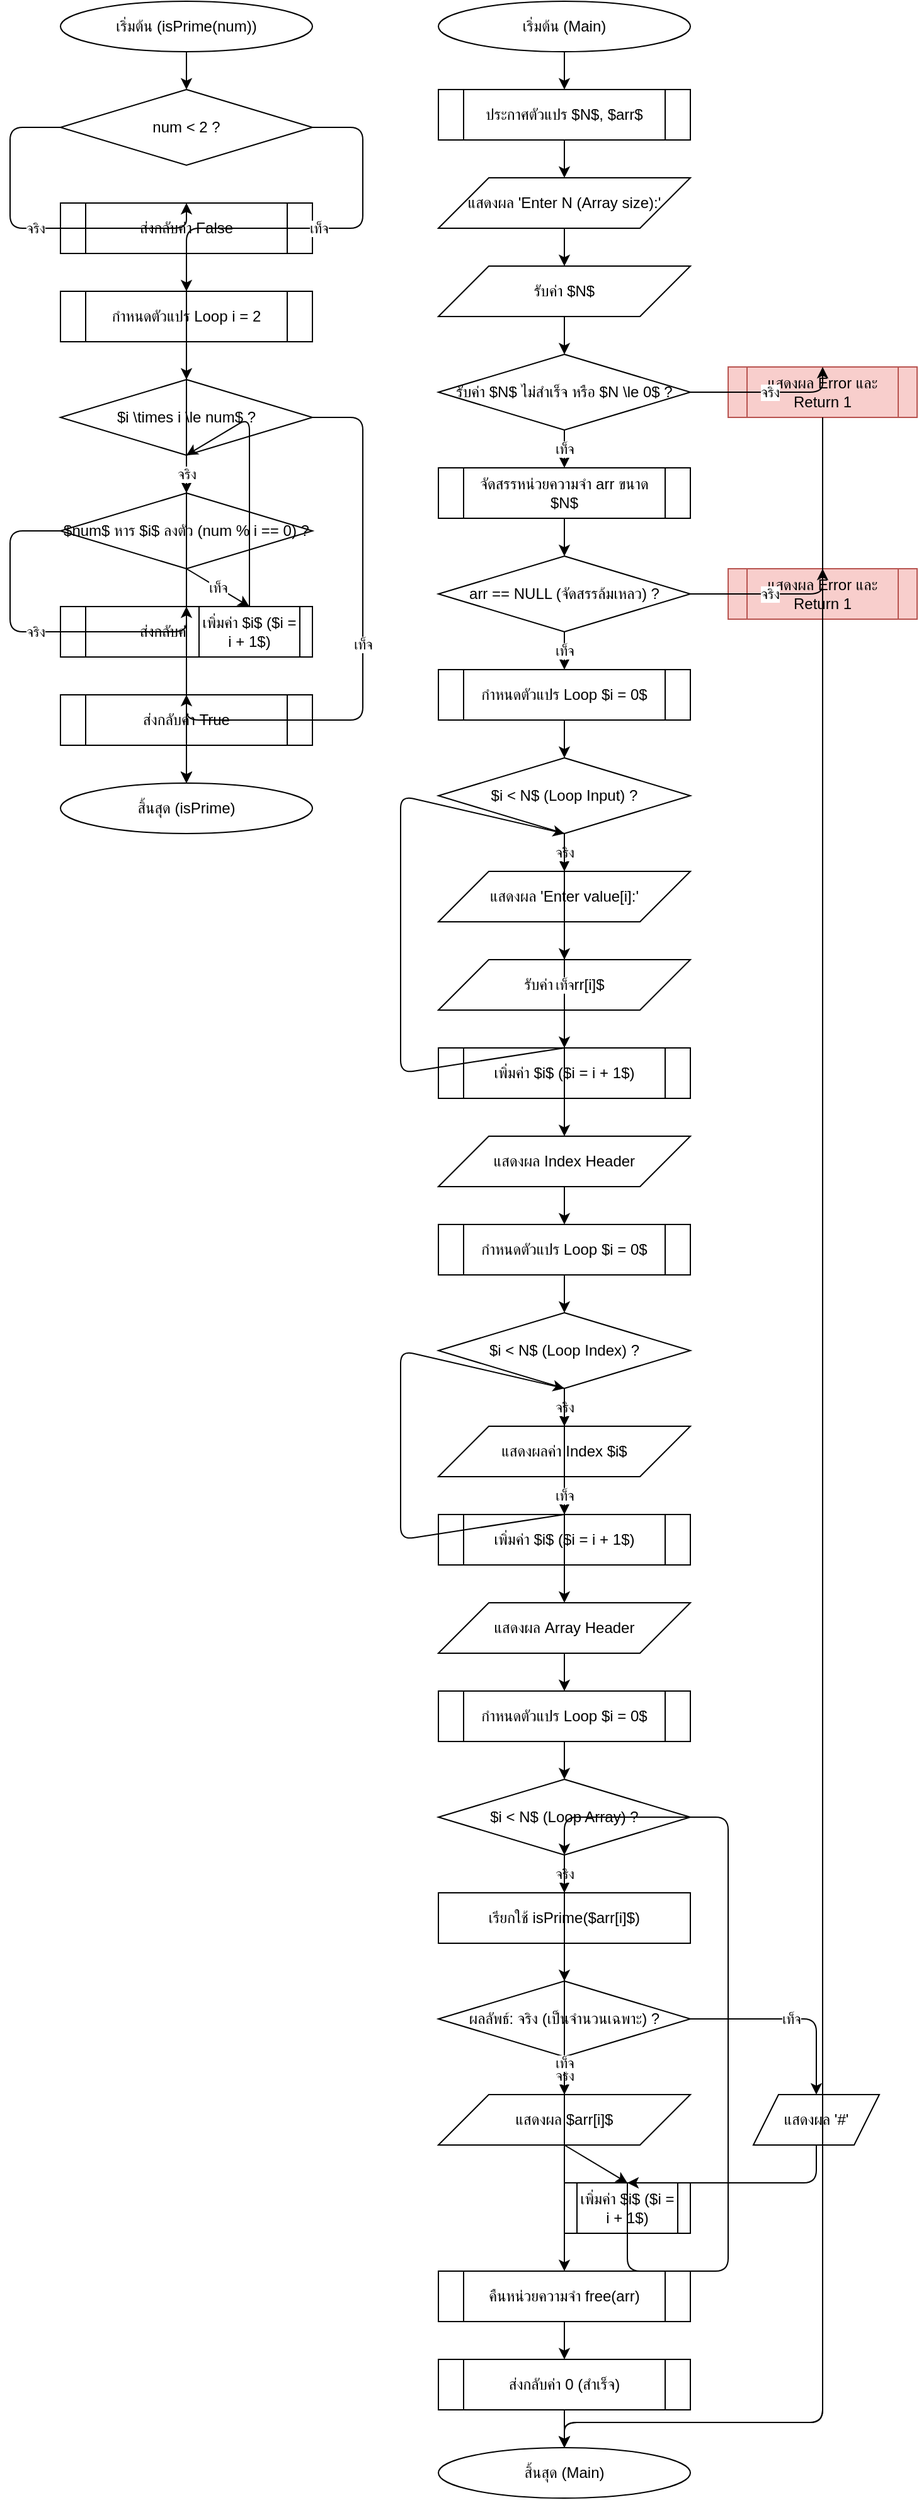 <mxGraphModel dx="1200" dy="1600" grid="1" gridSize="10" guides="1" tooltips="1" connect="1" arrows="1" fold="1" page="1" pageScale="1" pageWidth="850" pageHeight="1100" math="0" shadow="0">
  <root>
    <mxCell id="0" />
    <mxCell id="1" parent="0" />

    <!-- ============================================== -->
    <!-- Flowchart: Function isPrime(num) -->
    <!-- ============================================== -->

    <mxCell id="200" value="เริ่มต้น (isPrime(num))" style="ellipse;whiteSpace=wrap;html=1;" vertex="1" parent="1">
      <mxGeometry x="50" y="50" width="200" height="40" as="geometry" />
    </mxCell>
    <mxCell id="201" value="num &lt; 2 ?" style="rhombus;whiteSpace=wrap;html=1;" vertex="1" parent="1">
      <mxGeometry x="50" y="120" width="200" height="60" as="geometry" />
    </mxCell>
    <mxCell id="202" value="ส่งกลับค่า False" style="shape=process;whiteSpace=wrap;html=1;" vertex="1" parent="1">
      <mxGeometry x="50" y="210" width="200" height="40" as="geometry" />
    </mxCell>
    <mxCell id="203" value="กำหนดตัวแปร Loop i = 2" style="shape=process;whiteSpace=wrap;html=1;" vertex="1" parent="1">
      <mxGeometry x="50" y="280" width="200" height="40" as="geometry" />
    </mxCell>
    <mxCell id="204" value="$i \times i \le num$ ?" style="rhombus;whiteSpace=wrap;html=1;" vertex="1" parent="1">
      <mxGeometry x="50" y="350" width="200" height="60" as="geometry" />
    </mxCell>
    <mxCell id="205" value="$num$ หาร $i$ ลงตัว (num % i == 0) ?" style="rhombus;whiteSpace=wrap;html=1;" vertex="1" parent="1">
      <mxGeometry x="50" y="440" width="200" height="60" as="geometry" />
    </mxCell>
    <mxCell id="206" value="ส่งกลับค่า False" style="shape=process;whiteSpace=wrap;html=1;" vertex="1" parent="1">
      <mxGeometry x="50" y="530" width="200" height="40" as="geometry" />
    </mxCell>
    <mxCell id="207" value="เพิ่มค่า $i$ ($i = i + 1$)" style="shape=process;whiteSpace=wrap;html=1;" vertex="1" parent="1">
      <mxGeometry x="150" y="530" width="100" height="40" as="geometry" />
    </mxCell>
    <mxCell id="208" value="ส่งกลับค่า True" style="shape=process;whiteSpace=wrap;html=1;" vertex="1" parent="1">
      <mxGeometry x="50" y="600" width="200" height="40" as="geometry" />
    </mxCell>
    <mxCell id="209" value="สิ้นสุด (isPrime)" style="ellipse;whiteSpace=wrap;html=1;" vertex="1" parent="1">
      <mxGeometry x="50" y="670" width="200" height="40" as="geometry" />
    </mxCell>

    <!-- Edges: isPrime -->
    <mxCell id="300" value="" style="endArrow=classic;html=1;exitX=0.5;exitY=1;entryX=0.5;entryY=0;" edge="1" parent="1" source="200" target="201">
      <mxGeometry width="50" height="50" relative="1" as="geometry">
        <mxPoint x="150" y="90" as="sourcePoint" />
        <mxPoint x="150" y="120" as="targetPoint" />
      </mxGeometry>
    </mxCell>
    <mxCell id="301" value="จริง" style="endArrow=classic;html=1;exitX=0;exitY=0.5;entryX=0.5;entryY=0;" edge="1" parent="1" source="201" target="202">
      <mxGeometry width="50" height="50" relative="1" as="geometry">
        <mxPoint x="150" y="150" as="sourcePoint" />
        <mxPoint x="150" y="210" as="targetPoint" />
        <Array as="points">
          <mxPoint x="10" y="150" />
          <mxPoint x="10" y="230" />
          <mxPoint x="150" y="230" />
        </Array>
      </mxGeometry>
    </mxCell>
    <mxCell id="302" value="" style="endArrow=classic;html=1;exitX=0.5;exitY=1;entryX=0.5;entryY=0;" edge="1" parent="1" source="202" target="209">
      <mxGeometry width="50" height="50" relative="1" as="geometry">
        <mxPoint x="150" y="250" as="sourcePoint" />
        <mxPoint x="150" y="670" as="targetPoint" />
        <Array as="points">
          <mxPoint x="150" y="650" />
        </Array>
      </mxGeometry>
    </mxCell>
    <mxCell id="303" value="เท็จ" style="endArrow=classic;html=1;exitX=1;exitY=0.5;entryX=0.5;entryY=0;" edge="1" parent="1" source="201" target="203">
      <mxGeometry width="50" height="50" relative="1" as="geometry">
        <mxPoint x="150" y="150" as="sourcePoint" />
        <mxPoint x="150" y="280" as="targetPoint" />
        <Array as="points">
          <mxPoint x="290" y="150" />
          <mxPoint x="290" y="230" />
          <mxPoint x="150" y="230" />
        </Array>
      </mxGeometry>
    </mxCell>
    <mxCell id="304" value="" style="endArrow=classic;html=1;exitX=0.5;exitY=1;entryX=0.5;entryY=0;" edge="1" parent="1" source="203" target="204">
      <mxGeometry width="50" height="50" relative="1" as="geometry">
        <mxPoint x="150" y="320" as="sourcePoint" />
        <mxPoint x="150" y="350" as="targetPoint" />
      </mxGeometry>
    </mxCell>
    <mxCell id="305" value="จริง" style="endArrow=classic;html=1;exitX=0.5;exitY=1;entryX=0.5;entryY=0;" edge="1" parent="1" source="204" target="205">
      <mxGeometry width="50" height="50" relative="1" as="geometry">
        <mxPoint x="150" y="410" as="sourcePoint" />
        <mxPoint x="150" y="440" as="targetPoint" />
      </mxGeometry>
    </mxCell>
    <mxCell id="306" value="เท็จ" style="endArrow=classic;html=1;exitX=0.5;exitY=1;entryX=0.5;entryY=0;" edge="1" parent="1" source="205" target="207">
      <mxGeometry width="50" height="50" relative="1" as="geometry">
        <mxPoint x="150" y="500" as="sourcePoint" />
        <mxPoint x="200" y="530" as="targetPoint" />
      </mxGeometry>
    </mxCell>
    <mxCell id="307" value="จริง" style="endArrow=classic;html=1;exitX=0;exitY=0.5;entryX=0.5;entryY=0;" edge="1" parent="1" source="205" target="206">
      <mxGeometry width="50" height="50" relative="1" as="geometry">
        <mxPoint x="150" y="470" as="sourcePoint" />
        <mxPoint x="150" y="530" as="targetPoint" />
        <Array as="points">
          <mxPoint x="10" y="470" />
          <mxPoint x="10" y="550" />
          <mxPoint x="150" y="550" />
        </Array>
      </mxGeometry>
    </mxCell>
    <mxCell id="308" value="" style="endArrow=classic;html=1;exitX=0.5;exitY=1;entryX=0.5;entryY=0;" edge="1" parent="1" source="206" target="209">
      <mxGeometry width="50" height="50" relative="1" as="geometry">
        <mxPoint x="150" y="570" as="sourcePoint" />
        <mxPoint x="150" y="670" as="targetPoint" />
        <Array as="points">
          <mxPoint x="150" y="650" />
        </Array>
      </mxGeometry>
    </mxCell>
    <mxCell id="309" value="" style="endArrow=classic;html=1;exitX=0.5;exitY=0;entryX=0.5;entryY=1;" edge="1" parent="1" source="207" target="204">
      <mxGeometry width="50" height="50" relative="1" as="geometry">
        <mxPoint x="200" y="530" as="sourcePoint" />
        <mxPoint x="200" y="380" as="targetPoint" />
        <Array as="points">
          <mxPoint x="200" y="380" />
        </Array>
      </mxGeometry>
    </mxCell>
    <mxCell id="310" value="เท็จ" style="endArrow=classic;html=1;exitX=1;exitY=0.5;entryX=0.5;entryY=0;" edge="1" parent="1" source="204" target="208">
      <mxGeometry width="50" height="50" relative="1" as="geometry">
        <mxPoint x="200" y="380" as="sourcePoint" />
        <mxPoint x="150" y="600" as="targetPoint" />
        <Array as="points">
          <mxPoint x="290" y="380" />
          <mxPoint x="290" y="620" />
          <mxPoint x="150" y="620" />
        </Array>
      </mxGeometry>
    </mxCell>
    <mxCell id="311" value="" style="endArrow=classic;html=1;exitX=0.5;exitY=1;entryX=0.5;entryY=0;" edge="1" parent="1" source="208" target="209">
      <mxGeometry width="50" height="50" relative="1" as="geometry">
        <mxPoint x="150" y="640" as="sourcePoint" />
        <mxPoint x="150" y="670" as="targetPoint" />
      </mxGeometry>
    </mxCell>

    <!-- ============================================== -->
    <!-- Flowchart: Function main() -->
    <!-- ============================================== -->

    <mxCell id="100" value="เริ่มต้น (Main)" style="ellipse;whiteSpace=wrap;html=1;" vertex="1" parent="1">
      <mxGeometry x="350" y="50" width="200" height="40" as="geometry" />
    </mxCell>
    <mxCell id="101" value="ประกาศตัวแปร $N$, $arr$" style="shape=process;whiteSpace=wrap;html=1;" vertex="1" parent="1">
      <mxGeometry x="350" y="120" width="200" height="40" as="geometry" />
    </mxCell>
    <mxCell id="102" value="แสดงผล 'Enter N (Array size):'" style="shape=parallelogram;whiteSpace=wrap;html=1;" vertex="1" parent="1">
      <mxGeometry x="350" y="190" width="200" height="40" as="geometry" />
    </mxCell>
    <mxCell id="103" value="รับค่า $N$" style="shape=parallelogram;whiteSpace=wrap;html=1;" vertex="1" parent="1">
      <mxGeometry x="350" y="260" width="200" height="40" as="geometry" />
    </mxCell>
    <mxCell id="104" value="รับค่า $N$ ไม่สำเร็จ หรือ $N \le 0$ ?" style="rhombus;whiteSpace=wrap;html=1;" vertex="1" parent="1">
      <mxGeometry x="350" y="330" width="200" height="60" as="geometry" />
    </mxCell>
    <mxCell id="105" value="จัดสรรหน่วยความจำ arr ขนาด $N$" style="shape=process;whiteSpace=wrap;html=1;" vertex="1" parent="1">
      <mxGeometry x="350" y="420" width="200" height="40" as="geometry" />
    </mxCell>
    <mxCell id="106" value="arr == NULL (จัดสรรล้มเหลว) ?" style="rhombus;whiteSpace=wrap;html=1;" vertex="1" parent="1">
      <mxGeometry x="350" y="490" width="200" height="60" as="geometry" />
    </mxCell>
    
    <!-- Input Loop -->
    <mxCell id="107" value="กำหนดตัวแปร Loop $i = 0$" style="shape=process;whiteSpace=wrap;html=1;" vertex="1" parent="1">
      <mxGeometry x="350" y="580" width="200" height="40" as="geometry" />
    </mxCell>
    <mxCell id="108" value="$i &lt; N$ (Loop Input) ?" style="rhombus;whiteSpace=wrap;html=1;" vertex="1" parent="1">
      <mxGeometry x="350" y="650" width="200" height="60" as="geometry" />
    </mxCell>
    <mxCell id="109" value="แสดงผล 'Enter value[i]:'" style="shape=parallelogram;whiteSpace=wrap;html=1;" vertex="1" parent="1">
      <mxGeometry x="350" y="740" width="200" height="40" as="geometry" />
    </mxCell>
    <mxCell id="110" value="รับค่า $arr[i]$" style="shape=parallelogram;whiteSpace=wrap;html=1;" vertex="1" parent="1">
      <mxGeometry x="350" y="810" width="200" height="40" as="geometry" />
    </mxCell>
    <mxCell id="111" value="เพิ่มค่า $i$ ($i = i + 1$)" style="shape=process;whiteSpace=wrap;html=1;" vertex="1" parent="1">
      <mxGeometry x="350" y="880" width="200" height="40" as="geometry" />
    </mxCell>
    
    <!-- Index Output Loop -->
    <mxCell id="112" value="แสดงผล Index Header" style="shape=parallelogram;whiteSpace=wrap;html=1;" vertex="1" parent="1">
      <mxGeometry x="350" y="950" width="200" height="40" as="geometry" />
    </mxCell>
    <mxCell id="113" value="กำหนดตัวแปร Loop $i = 0$" style="shape=process;whiteSpace=wrap;html=1;" vertex="1" parent="1">
      <mxGeometry x="350" y="1020" width="200" height="40" as="geometry" />
    </mxCell>
    <mxCell id="114" value="$i &lt; N$ (Loop Index) ?" style="rhombus;whiteSpace=wrap;html=1;" vertex="1" parent="1">
      <mxGeometry x="350" y="1090" width="200" height="60" as="geometry" />
    </mxCell>
    <mxCell id="115" value="แสดงผลค่า Index $i$" style="shape=parallelogram;whiteSpace=wrap;html=1;" vertex="1" parent="1">
      <mxGeometry x="350" y="1180" width="200" height="40" as="geometry" />
    </mxCell>
    <mxCell id="116" value="เพิ่มค่า $i$ ($i = i + 1$)" style="shape=process;whiteSpace=wrap;html=1;" vertex="1" parent="1">
      <mxGeometry x="350" y="1250" width="200" height="40" as="geometry" />
    </mxCell>

    <!-- Array Output Loop -->
    <mxCell id="117" value="แสดงผล Array Header" style="shape=parallelogram;whiteSpace=wrap;html=1;" vertex="1" parent="1">
      <mxGeometry x="350" y="1320" width="200" height="40" as="geometry" />
    </mxCell>
    <mxCell id="118" value="กำหนดตัวแปร Loop $i = 0$" style="shape=process;whiteSpace=wrap;html=1;" vertex="1" parent="1">
      <mxGeometry x="350" y="1390" width="200" height="40" as="geometry" />
    </mxCell>
    <mxCell id="119" value="$i &lt; N$ (Loop Array) ?" style="rhombus;whiteSpace=wrap;html=1;" vertex="1" parent="1">
      <mxGeometry x="350" y="1460" width="200" height="60" as="geometry" />
    </mxCell>
    <mxCell id="120" value="เรียกใช้ isPrime($arr[i]$)" style="shape=extrude;whiteSpace=wrap;html=1;" vertex="1" parent="1">
      <mxGeometry x="350" y="1550" width="200" height="40" as="geometry" />
    </mxCell>
    <mxCell id="121" value="ผลลัพธ์: จริง (เป็นจำนวนเฉพาะ) ?" style="rhombus;whiteSpace=wrap;html=1;" vertex="1" parent="1">
      <mxGeometry x="350" y="1620" width="200" height="60" as="geometry" />
    </mxCell>
    <mxCell id="122" value="แสดงผล $arr[i]$" style="shape=parallelogram;whiteSpace=wrap;html=1;" vertex="1" parent="1">
      <mxGeometry x="350" y="1710" width="200" height="40" as="geometry" />
    </mxCell>
    <mxCell id="123" value="แสดงผล '#'" style="shape=parallelogram;whiteSpace=wrap;html=1;" vertex="1" parent="1">
      <mxGeometry x="600" y="1710" width="100" height="40" as="geometry" />
    </mxCell>
    <mxCell id="124" value="เพิ่มค่า $i$ ($i = i + 1$)" style="shape=process;whiteSpace=wrap;html=1;" vertex="1" parent="1">
      <mxGeometry x="450" y="1780" width="100" height="40" as="geometry" />
    </mxCell>
    
    <!-- Finalization -->
    <mxCell id="125" value="คืนหน่วยความจำ free(arr)" style="shape=process;whiteSpace=wrap;html=1;" vertex="1" parent="1">
      <mxGeometry x="350" y="1850" width="200" height="40" as="geometry" />
    </mxCell>
    <mxCell id="126" value="ส่งกลับค่า 0 (สำเร็จ)" style="shape=process;whiteSpace=wrap;html=1;" vertex="1" parent="1">
      <mxGeometry x="350" y="1920" width="200" height="40" as="geometry" />
    </mxCell>
    <mxCell id="127" value="สิ้นสุด (Main)" style="ellipse;whiteSpace=wrap;html=1;" vertex="1" parent="1">
      <mxGeometry x="350" y="1990" width="200" height="40" as="geometry" />
    </mxCell>
    
    <!-- Error Exits -->
    <mxCell id="128" value="แสดงผล Error และ Return 1" style="shape=process;whiteSpace=wrap;html=1;fillColor=#f8cecc;strokeColor=#b85450;" vertex="1" parent="1">
      <mxGeometry x="580" y="340" width="150" height="40" as="geometry" />
    </mxCell>
    <mxCell id="129" value="แสดงผล Error และ Return 1" style="shape=process;whiteSpace=wrap;html=1;fillColor=#f8cecc;strokeColor=#b85450;" vertex="1" parent="1">
      <mxGeometry x="580" y="500" width="150" height="40" as="geometry" />
    </mxCell>

    <!-- Edges: Main -->
    <mxCell id="320" value="" style="endArrow=classic;html=1;exitX=0.5;exitY=1;entryX=0.5;entryY=0;" edge="1" parent="1" source="100" target="101">
      <mxGeometry width="50" height="50" relative="1" as="geometry">
        <mxPoint x="450" y="90" as="sourcePoint" />
        <mxPoint x="450" y="120" as="targetPoint" />
      </mxGeometry>
    </mxCell>
    <mxCell id="321" value="" style="endArrow=classic;html=1;exitX=0.5;exitY=1;entryX=0.5;entryY=0;" edge="1" parent="1" source="101" target="102">
      <mxGeometry width="50" height="50" relative="1" as="geometry">
        <mxPoint x="450" y="160" as="sourcePoint" />
        <mxPoint x="450" y="190" as="targetPoint" />
      </mxGeometry>
    </mxCell>
    <mxCell id="322" value="" style="endArrow=classic;html=1;exitX=0.5;exitY=1;entryX=0.5;entryY=0;" edge="1" parent="1" source="102" target="103">
      <mxGeometry width="50" height="50" relative="1" as="geometry">
        <mxPoint x="450" y="230" as="sourcePoint" />
        <mxPoint x="450" y="260" as="targetPoint" />
      </mxGeometry>
    </mxCell>
    <mxCell id="323" value="" style="endArrow=classic;html=1;exitX=0.5;exitY=1;entryX=0.5;entryY=0;" edge="1" parent="1" source="103" target="104">
      <mxGeometry width="50" height="50" relative="1" as="geometry">
        <mxPoint x="450" y="300" as="sourcePoint" />
        <mxPoint x="450" y="330" as="targetPoint" />
      </mxGeometry>
    </mxCell>
    <mxCell id="324" value="เท็จ" style="endArrow=classic;html=1;exitX=0.5;exitY=1;entryX=0.5;entryY=0;" edge="1" parent="1" source="104" target="105">
      <mxGeometry width="50" height="50" relative="1" as="geometry">
        <mxPoint x="450" y="390" as="sourcePoint" />
        <mxPoint x="450" y="420" as="targetPoint" />
      </mxGeometry>
    </mxCell>
    <mxCell id="325" value="จริง" style="endArrow=classic;html=1;exitX=1;exitY=0.5;entryX=0.5;entryY=0;" edge="1" parent="1" source="104" target="128">
      <mxGeometry width="50" height="50" relative="1" as="geometry">
        <mxPoint x="450" y="360" as="sourcePoint" />
        <mxPoint x="655" y="340" as="targetPoint" />
        <Array as="points">
          <mxPoint x="655" y="360" />
        </Array>
      </mxGeometry>
    </mxCell>
    <mxCell id="326" value="" style="endArrow=classic;html=1;exitX=0.5;exitY=1;entryX=0.5;entryY=0;" edge="1" parent="1" source="105" target="106">
      <mxGeometry width="50" height="50" relative="1" as="geometry">
        <mxPoint x="450" y="460" as="sourcePoint" />
        <mxPoint x="450" y="490" as="targetPoint" />
      </mxGeometry>
    </mxCell>
    <mxCell id="327" value="จริง" style="endArrow=classic;html=1;exitX=1;exitY=0.5;entryX=0.5;entryY=0;" edge="1" parent="1" source="106" target="129">
      <mxGeometry width="50" height="50" relative="1" as="geometry">
        <mxPoint x="450" y="520" as="sourcePoint" />
        <mxPoint x="655" y="500" as="targetPoint" />
        <Array as="points">
          <mxPoint x="655" y="520" />
        </Array>
      </mxGeometry>
    </mxCell>
    <mxCell id="328" value="เท็จ" style="endArrow=classic;html=1;exitX=0.5;exitY=1;entryX=0.5;entryY=0;" edge="1" parent="1" source="106" target="107">
      <mxGeometry width="50" height="50" relative="1" as="geometry">
        <mxPoint x="450" y="550" as="sourcePoint" />
        <mxPoint x="450" y="580" as="targetPoint" />
      </mxGeometry>
    </mxCell>
    <mxCell id="329" value="" style="endArrow=classic;html=1;exitX=0.5;exitY=1;entryX=0.5;entryY=0;" edge="1" parent="1" source="107" target="108">
      <mxGeometry width="50" height="50" relative="1" as="geometry">
        <mxPoint x="450" y="620" as="sourcePoint" />
        <mxPoint x="450" y="650" as="targetPoint" />
      </mxGeometry>
    </mxCell>
    <mxCell id="330" value="จริง" style="endArrow=classic;html=1;exitX=0.5;exitY=1;entryX=0.5;entryY=0;" edge="1" parent="1" source="108" target="109">
      <mxGeometry width="50" height="50" relative="1" as="geometry">
        <mxPoint x="450" y="710" as="sourcePoint" />
        <mxPoint x="450" y="740" as="targetPoint" />
      </mxGeometry>
    </mxCell>
    <mxCell id="331" value="" style="endArrow=classic;html=1;exitX=0.5;exitY=1;entryX=0.5;entryY=0;" edge="1" parent="1" source="109" target="110">
      <mxGeometry width="50" height="50" relative="1" as="geometry">
        <mxPoint x="450" y="780" as="sourcePoint" />
        <mxPoint x="450" y="810" as="targetPoint" />
      </mxGeometry>
    </mxCell>
    <mxCell id="332" value="" style="endArrow=classic;html=1;exitX=0.5;exitY=1;entryX=0.5;entryY=0;" edge="1" parent="1" source="110" target="111">
      <mxGeometry width="50" height="50" relative="1" as="geometry">
        <mxPoint x="450" y="850" as="sourcePoint" />
        <mxPoint x="450" y="880" as="targetPoint" />
      </mxGeometry>
    </mxCell>
    <mxCell id="333" value="" style="endArrow=classic;html=1;exitX=0.5;exitY=0;entryX=0.5;entryY=1;" edge="1" parent="1" source="111" target="108">
      <mxGeometry width="50" height="50" relative="1" as="geometry">
        <mxPoint x="450" y="920" as="sourcePoint" />
        <mxPoint x="450" y="680" as="targetPoint" />
        <Array as="points">
          <mxPoint x="320" y="900" />
          <mxPoint x="320" y="680" />
        </Array>
      </mxGeometry>
    </mxCell>
    <mxCell id="334" value="เท็จ" style="endArrow=classic;html=1;exitX=0.5;exitY=1;entryX=0.5;entryY=0;" edge="1" parent="1" source="108" target="112">
      <mxGeometry width="50" height="50" relative="1" as="geometry">
        <mxPoint x="450" y="710" as="sourcePoint" />
        <mxPoint x="450" y="950" as="targetPoint" />
        <Array as="points">
          <mxPoint x="450" y="935" />
        </Array>
      </mxGeometry>
    </mxCell>
    <mxCell id="335" value="" style="endArrow=classic;html=1;exitX=0.5;exitY=1;entryX=0.5;entryY=0;" edge="1" parent="1" source="112" target="113">
      <mxGeometry width="50" height="50" relative="1" as="geometry">
        <mxPoint x="450" y="990" as="sourcePoint" />
        <mxPoint x="450" y="1020" as="targetPoint" />
      </mxGeometry>
    </mxCell>
    <mxCell id="336" value="" style="endArrow=classic;html=1;exitX=0.5;exitY=1;entryX=0.5;entryY=0;" edge="1" parent="1" source="113" target="114">
      <mxGeometry width="50" height="50" relative="1" as="geometry">
        <mxPoint x="450" y="1060" as="sourcePoint" />
        <mxPoint x="450" y="1090" as="targetPoint" />
      </mxGeometry>
    </mxCell>
    <mxCell id="337" value="จริง" style="endArrow=classic;html=1;exitX=0.5;exitY=1;entryX=0.5;entryY=0;" edge="1" parent="1" source="114" target="115">
      <mxGeometry width="50" height="50" relative="1" as="geometry">
        <mxPoint x="450" y="1150" as="sourcePoint" />
        <mxPoint x="450" y="1180" as="targetPoint" />
      </mxGeometry>
    </mxCell>
    <mxCell id="338" value="" style="endArrow=classic;html=1;exitX=0.5;exitY=1;entryX=0.5;entryY=0;" edge="1" parent="1" source="115" target="116">
      <mxGeometry width="50" height="50" relative="1" as="geometry">
        <mxPoint x="450" y="1220" as="sourcePoint" />
        <mxPoint x="450" y="1250" as="targetPoint" />
      </mxGeometry>
    </mxCell>
    <mxCell id="339" value="" style="endArrow=classic;html=1;exitX=0.5;exitY=0;entryX=0.5;entryY=1;" edge="1" parent="1" source="116" target="114">
      <mxGeometry width="50" height="50" relative="1" as="geometry">
        <mxPoint x="450" y="1290" as="sourcePoint" />
        <mxPoint x="450" y="1120" as="targetPoint" />
        <Array as="points">
          <mxPoint x="320" y="1270" />
          <mxPoint x="320" y="1120" />
        </Array>
      </mxGeometry>
    </mxCell>
    <mxCell id="340" value="เท็จ" style="endArrow=classic;html=1;exitX=0.5;exitY=1;entryX=0.5;entryY=0;" edge="1" parent="1" source="114" target="117">
      <mxGeometry width="50" height="50" relative="1" as="geometry">
        <mxPoint x="450" y="1150" as="sourcePoint" />
        <mxPoint x="450" y="1320" as="targetPoint" />
        <Array as="points">
          <mxPoint x="450" y="1305" />
        </Array>
      </mxGeometry>
    </mxCell>
    <mxCell id="341" value="" style="endArrow=classic;html=1;exitX=0.5;exitY=1;entryX=0.5;entryY=0;" edge="1" parent="1" source="117" target="118">
      <mxGeometry width="50" height="50" relative="1" as="geometry">
        <mxPoint x="450" y="1360" as="sourcePoint" />
        <mxPoint x="450" y="1390" as="targetPoint" />
      </mxGeometry>
    </mxCell>
    <mxCell id="342" value="" style="endArrow=classic;html=1;exitX=0.5;exitY=1;entryX=0.5;entryY=0;" edge="1" parent="1" source="118" target="119">
      <mxGeometry width="50" height="50" relative="1" as="geometry">
        <mxPoint x="450" y="1430" as="sourcePoint" />
        <mxPoint x="450" y="1460" as="targetPoint" />
      </mxGeometry>
    </mxCell>
    <mxCell id="343" value="จริง" style="endArrow=classic;html=1;exitX=0.5;exitY=1;entryX=0.5;entryY=0;" edge="1" parent="1" source="119" target="120">
      <mxGeometry width="50" height="50" relative="1" as="geometry">
        <mxPoint x="450" y="1520" as="sourcePoint" />
        <mxPoint x="450" y="1550" as="targetPoint" />
      </mxGeometry>
    </mxCell>
    <mxCell id="344" value="" style="endArrow=classic;html=1;exitX=0.5;exitY=1;entryX=0.5;entryY=0;" edge="1" parent="1" source="120" target="121">
      <mxGeometry width="50" height="50" relative="1" as="geometry">
        <mxPoint x="450" y="1590" as="sourcePoint" />
        <mxPoint x="450" y="1620" as="targetPoint" />
      </mxGeometry>
    </mxCell>
    <mxCell id="345" value="จริง" style="endArrow=classic;html=1;exitX=0.5;exitY=1;entryX=0.5;entryY=0;" edge="1" parent="1" source="121" target="122">
      <mxGeometry width="50" height="50" relative="1" as="geometry">
        <mxPoint x="450" y="1680" as="sourcePoint" />
        <mxPoint x="450" y="1710" as="targetPoint" />
      </mxGeometry>
    </mxCell>
    <mxCell id="346" value="เท็จ" style="endArrow=classic;html=1;exitX=1;exitY=0.5;entryX=0.5;entryY=0;" edge="1" parent="1" source="121" target="123">
      <mxGeometry width="50" height="50" relative="1" as="geometry">
        <mxPoint x="450" y="1650" as="sourcePoint" />
        <mxPoint x="650" y="1710" as="targetPoint" />
        <Array as="points">
          <mxPoint x="650" y="1650" />
        </Array>
      </mxGeometry>
    </mxCell>
    <mxCell id="347" value="" style="endArrow=classic;html=1;exitX=0.5;exitY=1;entryX=0.5;entryY=0;" edge="1" parent="1" source="122" target="124">
      <mxGeometry width="50" height="50" relative="1" as="geometry">
        <mxPoint x="450" y="1750" as="sourcePoint" />
        <mxPoint x="500" y="1780" as="targetPoint" />
      </mxGeometry>
    </mxCell>
    <mxCell id="348" value="" style="endArrow=classic;html=1;exitX=0.5;exitY=1;entryX=0.5;entryY=0;" edge="1" parent="1" source="123" target="124">
      <mxGeometry width="50" height="50" relative="1" as="geometry">
        <mxPoint x="650" y="1750" as="sourcePoint" />
        <mxPoint x="500" y="1780" as="targetPoint" />
        <Array as="points">
          <mxPoint x="650" y="1780" />
        </Array>
      </mxGeometry>
    </mxCell>
    <mxCell id="349" value="" style="endArrow=classic;html=1;exitX=0.5;exitY=0;entryX=0.5;entryY=1;" edge="1" parent="1" source="124" target="119">
      <mxGeometry width="50" height="50" relative="1" as="geometry">
        <mxPoint x="500" y="1820" as="sourcePoint" />
        <mxPoint x="450" y="1490" as="targetPoint" />
        <Array as="points">
          <mxPoint x="500" y="1850" />
          <mxPoint x="580" y="1850" />
          <mxPoint x="580" y="1490" />
          <mxPoint x="450" y="1490" />
        </Array>
      </mxGeometry>
    </mxCell>
    <mxCell id="350" value="เท็จ" style="endArrow=classic;html=1;exitX=0.5;exitY=1;entryX=0.5;entryY=0;" edge="1" parent="1" source="119" target="125">
      <mxGeometry width="50" height="50" relative="1" as="geometry">
        <mxPoint x="450" y="1520" as="sourcePoint" />
        <mxPoint x="450" y="1850" as="targetPoint" />
        <Array as="points">
          <mxPoint x="450" y="1835" />
        </Array>
      </mxGeometry>
    </mxCell>
    <mxCell id="351" value="" style="endArrow=classic;html=1;exitX=0.5;exitY=1;entryX=0.5;entryY=0;" edge="1" parent="1" source="125" target="126">
      <mxGeometry width="50" height="50" relative="1" as="geometry">
        <mxPoint x="450" y="1890" as="sourcePoint" />
        <mxPoint x="450" y="1920" as="targetPoint" />
      </mxGeometry>
    </mxCell>
    <mxCell id="352" value="" style="endArrow=classic;html=1;exitX=0.5;exitY=1;entryX=0.5;entryY=0;" edge="1" parent="1" source="126" target="127">
      <mxGeometry width="50" height="50" relative="1" as="geometry">
        <mxPoint x="450" y="1960" as="sourcePoint" />
        <mxPoint x="450" y="1990" as="targetPoint" />
      </mxGeometry>
    </mxCell>
    
    <!-- Error Exit Merges -->
    <mxCell id="353" value="" style="endArrow=classic;html=1;exitX=0.5;exitY=1;entryX=0.5;entryY=0;" edge="1" parent="1" source="128" target="127">
      <mxGeometry width="50" height="50" relative="1" as="geometry">
        <mxPoint x="655" y="380" as="sourcePoint" />
        <mxPoint x="450" y="1990" as="targetPoint" />
        <Array as="points">
          <mxPoint x="655" y="1970" />
          <mxPoint x="450" y="1970" />
        </Array>
      </mxGeometry>
    </mxCell>
    <mxCell id="354" value="" style="endArrow=classic;html=1;exitX=0.5;exitY=1;entryX=0.5;entryY=0;" edge="1" parent="1" source="129" target="127">
      <mxGeometry width="50" height="50" relative="1" as="geometry">
        <mxPoint x="655" y="540" as="sourcePoint" />
        <mxPoint x="450" y="1990" as="targetPoint" />
        <Array as="points">
          <mxPoint x="655" y="1970" />
          <mxPoint x="450" y="1970" />
        </Array>
      </mxGeometry>
    </mxCell>

  </root>
</mxGraphModel>

